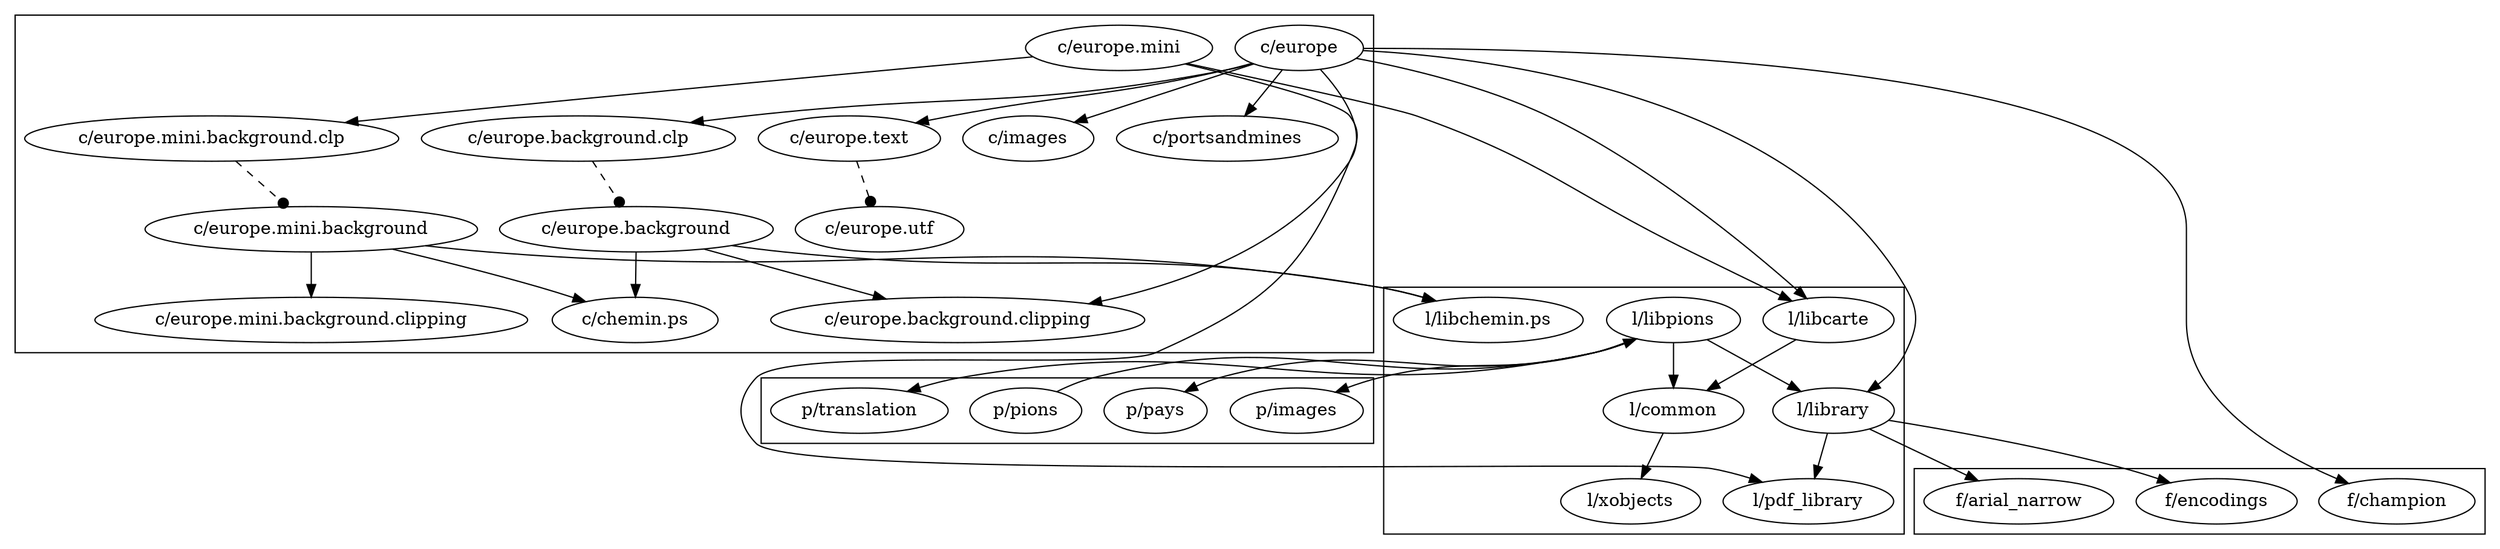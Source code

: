 digraph inclusion {
        subgraph cluster_c {
                "c/chemin.ps";
                "c/europe";
                "c/europe.background";
                "c/europe.background.clipping";
                "c/europe.background.clp";
                "c/europe.mini";
                "c/europe.mini.background";
                "c/europe.mini.background.clipping";
                "c/europe.mini.background.clp";
                "c/europe.text";
                "c/europe.utf";
                "c/images";
                "c/portsandmines";
        }
        subgraph cluster_f {
                "f/arial_narrow";
                "f/champion";
                "f/encodings";
        }
        subgraph cluster_l {
                "l/common";
                "l/libcarte";
                "l/libchemin.ps";
                "l/libpions";
                "l/library";
                "l/pdf_library";
                "l/xobjects";
        }
        subgraph cluster_p {
                "p/images";
                "p/pays";
                "p/pions";
                "p/translation";
        }       
        "c/europe.background" -> "l/libchemin.ps";
        "c/europe.background" -> "c/chemin.ps";
        "c/europe.background" -> "c/europe.background.clipping";
        "c/europe.background.clp" -> "c/europe.background" [arrowhead=dot,style=dashed];
        "c/europe.mini.background" -> "l/libchemin.ps";
        "c/europe.mini.background" -> "c/chemin.ps";
        "c/europe.mini.background" -> "c/europe.mini.background.clipping";
        "c/europe.mini.background.clp" -> "c/europe.mini.background" [arrowhead=dot,style=dashed];
        "c/europe.text" -> "c/europe.utf" [arrowhead=dot,style=dashed];
        "c/europe.mini" -> "l/pdf_library";        
        "c/europe.mini" -> "l/libcarte";        
        "c/europe.mini" -> "c/europe.mini.background.clp";        
        "c/europe" -> "c/europe.background.clp";        
        "c/europe" -> "l/library";        
        "c/europe" -> "l/libcarte";        
        "c/europe" -> "c/images";        
        "c/europe" -> "f/champion";        
        "c/europe" -> "c/portsandmines";        
        "c/europe" -> "c/europe.text";        
        "c/europe" -> "c/europe.background.clipping";
        "l/library" -> "l/pdf_library";        
        "l/library" -> "f/encodings";        
        "l/library" -> "f/arial_narrow";        
        "l/libcarte" -> "l/common";
        "l/common" -> "l/xobjects";
        "p/pions" -> "l/libpions";
        "l/libpions" -> "l/common";
        "l/libpions" -> "l/library";
        "l/libpions" -> "p/images";
        "l/libpions" -> "p/pays";
        "l/libpions" -> "p/translation";
}